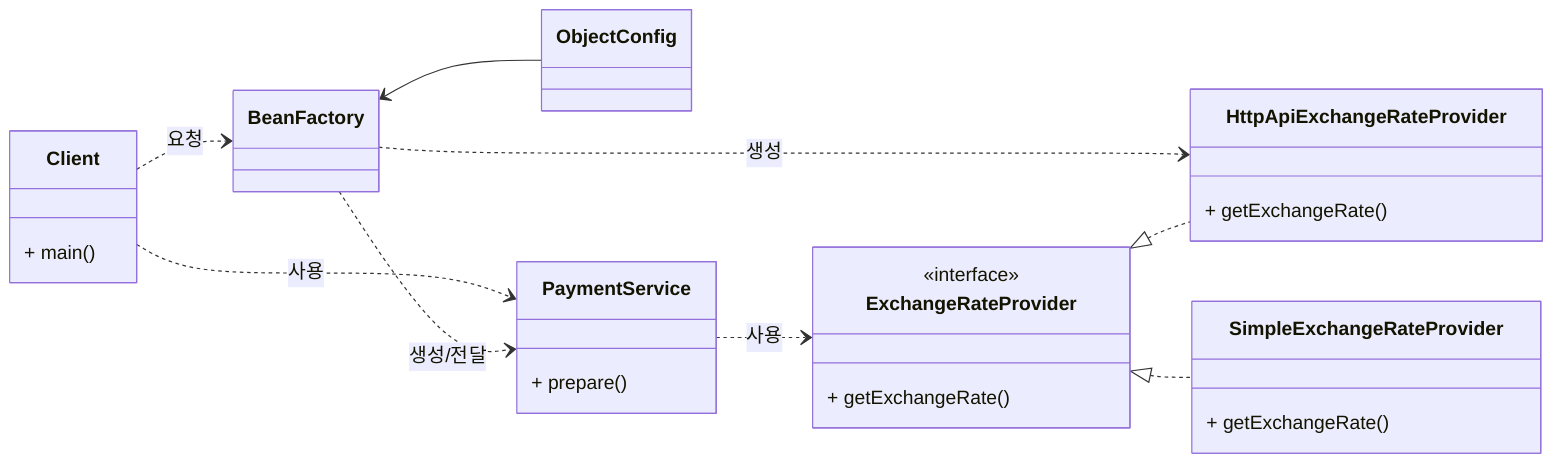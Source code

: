 classDiagram
    direction LR

    class Client {
        + main()
    }

    class BeanFactory

    class ObjectConfig

    class PaymentService {
        + prepare()
    }

    class ExchangeRateProvider {
        <<interface>>
        + getExchangeRate()
    }

    class HttpApiExchangeRateProvider {
        + getExchangeRate()
    }

    class SimpleExchangeRateProvider {
        + getExchangeRate()
    }

    Client ..> PaymentService : 사용
    Client ..> BeanFactory : 요청
    BeanFactory <-- ObjectConfig
    BeanFactory ..> HttpApiExchangeRateProvider : 생성
    BeanFactory ..> PaymentService : 생성/전달
    PaymentService ..> ExchangeRateProvider : 사용

    ExchangeRateProvider <|.. HttpApiExchangeRateProvider
    ExchangeRateProvider <|.. SimpleExchangeRateProvider